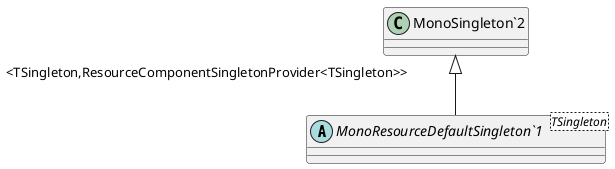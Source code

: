 @startuml
abstract class "MonoResourceDefaultSingleton`1"<TSingleton> {
}
"MonoSingleton`2" "<TSingleton,ResourceComponentSingletonProvider<TSingleton>>" <|-- "MonoResourceDefaultSingleton`1"
@enduml
